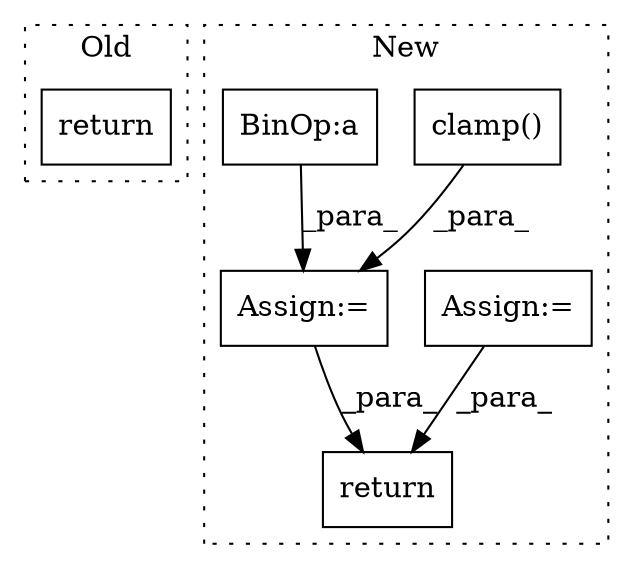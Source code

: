 digraph G {
subgraph cluster0 {
1 [label="return" a="93" s="2320" l="7" shape="box"];
label = "Old";
style="dotted";
}
subgraph cluster1 {
2 [label="clamp()" a="75" s="2600,2616" l="12,9" shape="box"];
3 [label="return" a="93" s="2711" l="7" shape="box"];
4 [label="Assign:=" a="68" s="2685" l="3" shape="box"];
5 [label="Assign:=" a="68" s="2587" l="3" shape="box"];
6 [label="BinOp:a" a="82" s="2630" l="2" shape="box"];
label = "New";
style="dotted";
}
2 -> 5 [label="_para_"];
4 -> 3 [label="_para_"];
5 -> 3 [label="_para_"];
6 -> 5 [label="_para_"];
}